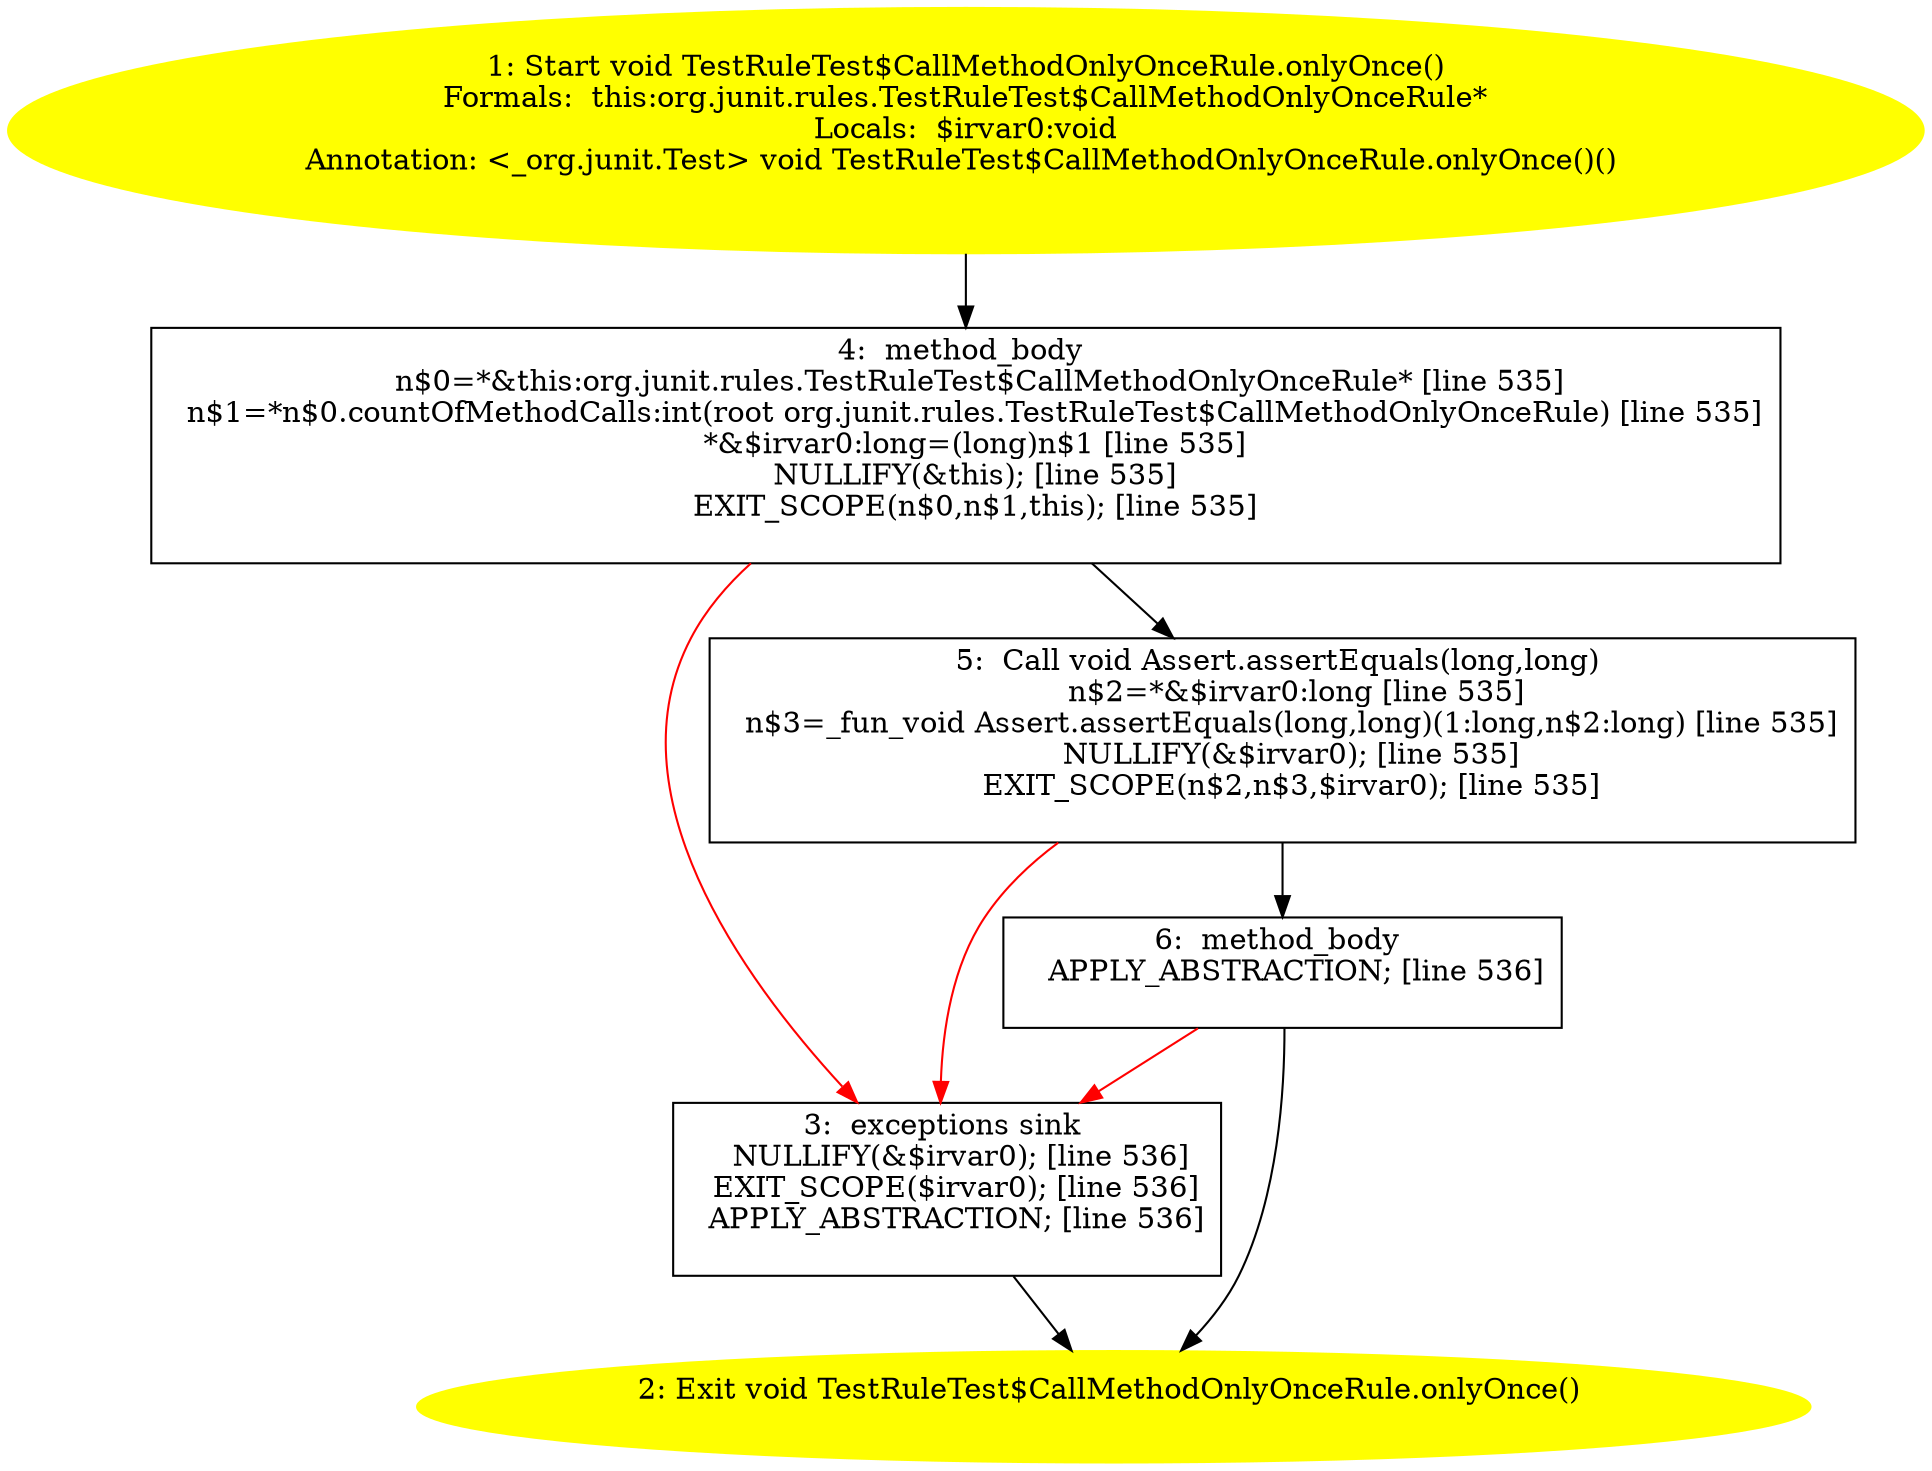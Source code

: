 /* @generated */
digraph cfg {
"org.junit.rules.TestRuleTest$CallMethodOnlyOnceRule.onlyOnce():void.b1aadf37c740da605aa4ad1b1ced6ae4_1" [label="1: Start void TestRuleTest$CallMethodOnlyOnceRule.onlyOnce()\nFormals:  this:org.junit.rules.TestRuleTest$CallMethodOnlyOnceRule*\nLocals:  $irvar0:void\nAnnotation: <_org.junit.Test> void TestRuleTest$CallMethodOnlyOnceRule.onlyOnce()() \n  " color=yellow style=filled]
	

	 "org.junit.rules.TestRuleTest$CallMethodOnlyOnceRule.onlyOnce():void.b1aadf37c740da605aa4ad1b1ced6ae4_1" -> "org.junit.rules.TestRuleTest$CallMethodOnlyOnceRule.onlyOnce():void.b1aadf37c740da605aa4ad1b1ced6ae4_4" ;
"org.junit.rules.TestRuleTest$CallMethodOnlyOnceRule.onlyOnce():void.b1aadf37c740da605aa4ad1b1ced6ae4_2" [label="2: Exit void TestRuleTest$CallMethodOnlyOnceRule.onlyOnce() \n  " color=yellow style=filled]
	

"org.junit.rules.TestRuleTest$CallMethodOnlyOnceRule.onlyOnce():void.b1aadf37c740da605aa4ad1b1ced6ae4_3" [label="3:  exceptions sink \n   NULLIFY(&$irvar0); [line 536]\n  EXIT_SCOPE($irvar0); [line 536]\n  APPLY_ABSTRACTION; [line 536]\n " shape="box"]
	

	 "org.junit.rules.TestRuleTest$CallMethodOnlyOnceRule.onlyOnce():void.b1aadf37c740da605aa4ad1b1ced6ae4_3" -> "org.junit.rules.TestRuleTest$CallMethodOnlyOnceRule.onlyOnce():void.b1aadf37c740da605aa4ad1b1ced6ae4_2" ;
"org.junit.rules.TestRuleTest$CallMethodOnlyOnceRule.onlyOnce():void.b1aadf37c740da605aa4ad1b1ced6ae4_4" [label="4:  method_body \n   n$0=*&this:org.junit.rules.TestRuleTest$CallMethodOnlyOnceRule* [line 535]\n  n$1=*n$0.countOfMethodCalls:int(root org.junit.rules.TestRuleTest$CallMethodOnlyOnceRule) [line 535]\n  *&$irvar0:long=(long)n$1 [line 535]\n  NULLIFY(&this); [line 535]\n  EXIT_SCOPE(n$0,n$1,this); [line 535]\n " shape="box"]
	

	 "org.junit.rules.TestRuleTest$CallMethodOnlyOnceRule.onlyOnce():void.b1aadf37c740da605aa4ad1b1ced6ae4_4" -> "org.junit.rules.TestRuleTest$CallMethodOnlyOnceRule.onlyOnce():void.b1aadf37c740da605aa4ad1b1ced6ae4_5" ;
	 "org.junit.rules.TestRuleTest$CallMethodOnlyOnceRule.onlyOnce():void.b1aadf37c740da605aa4ad1b1ced6ae4_4" -> "org.junit.rules.TestRuleTest$CallMethodOnlyOnceRule.onlyOnce():void.b1aadf37c740da605aa4ad1b1ced6ae4_3" [color="red" ];
"org.junit.rules.TestRuleTest$CallMethodOnlyOnceRule.onlyOnce():void.b1aadf37c740da605aa4ad1b1ced6ae4_5" [label="5:  Call void Assert.assertEquals(long,long) \n   n$2=*&$irvar0:long [line 535]\n  n$3=_fun_void Assert.assertEquals(long,long)(1:long,n$2:long) [line 535]\n  NULLIFY(&$irvar0); [line 535]\n  EXIT_SCOPE(n$2,n$3,$irvar0); [line 535]\n " shape="box"]
	

	 "org.junit.rules.TestRuleTest$CallMethodOnlyOnceRule.onlyOnce():void.b1aadf37c740da605aa4ad1b1ced6ae4_5" -> "org.junit.rules.TestRuleTest$CallMethodOnlyOnceRule.onlyOnce():void.b1aadf37c740da605aa4ad1b1ced6ae4_6" ;
	 "org.junit.rules.TestRuleTest$CallMethodOnlyOnceRule.onlyOnce():void.b1aadf37c740da605aa4ad1b1ced6ae4_5" -> "org.junit.rules.TestRuleTest$CallMethodOnlyOnceRule.onlyOnce():void.b1aadf37c740da605aa4ad1b1ced6ae4_3" [color="red" ];
"org.junit.rules.TestRuleTest$CallMethodOnlyOnceRule.onlyOnce():void.b1aadf37c740da605aa4ad1b1ced6ae4_6" [label="6:  method_body \n   APPLY_ABSTRACTION; [line 536]\n " shape="box"]
	

	 "org.junit.rules.TestRuleTest$CallMethodOnlyOnceRule.onlyOnce():void.b1aadf37c740da605aa4ad1b1ced6ae4_6" -> "org.junit.rules.TestRuleTest$CallMethodOnlyOnceRule.onlyOnce():void.b1aadf37c740da605aa4ad1b1ced6ae4_2" ;
	 "org.junit.rules.TestRuleTest$CallMethodOnlyOnceRule.onlyOnce():void.b1aadf37c740da605aa4ad1b1ced6ae4_6" -> "org.junit.rules.TestRuleTest$CallMethodOnlyOnceRule.onlyOnce():void.b1aadf37c740da605aa4ad1b1ced6ae4_3" [color="red" ];
}
